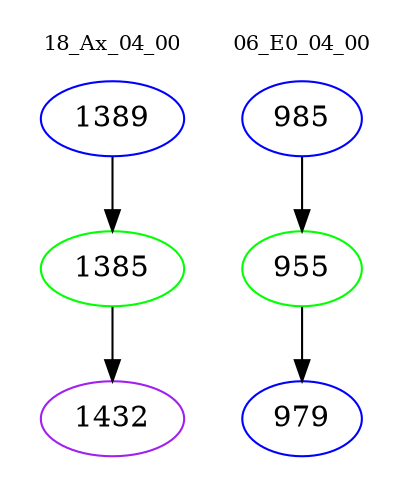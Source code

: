 digraph{
subgraph cluster_0 {
color = white
label = "18_Ax_04_00";
fontsize=10;
T0_1389 [label="1389", color="blue"]
T0_1389 -> T0_1385 [color="black"]
T0_1385 [label="1385", color="green"]
T0_1385 -> T0_1432 [color="black"]
T0_1432 [label="1432", color="purple"]
}
subgraph cluster_1 {
color = white
label = "06_E0_04_00";
fontsize=10;
T1_985 [label="985", color="blue"]
T1_985 -> T1_955 [color="black"]
T1_955 [label="955", color="green"]
T1_955 -> T1_979 [color="black"]
T1_979 [label="979", color="blue"]
}
}
